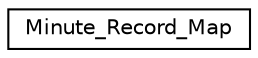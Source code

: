 digraph "Graphical Class Hierarchy"
{
 // LATEX_PDF_SIZE
  edge [fontname="Helvetica",fontsize="10",labelfontname="Helvetica",labelfontsize="10"];
  node [fontname="Helvetica",fontsize="10",shape=record];
  rankdir="LR";
  Node0 [label="Minute_Record_Map",height=0.2,width=0.4,color="black", fillcolor="white", style="filled",URL="$structMinute__Record__Map.html",tooltip="Note A: The populate() function assigns Node pointers to the record minutes in accordance with a spec..."];
}
